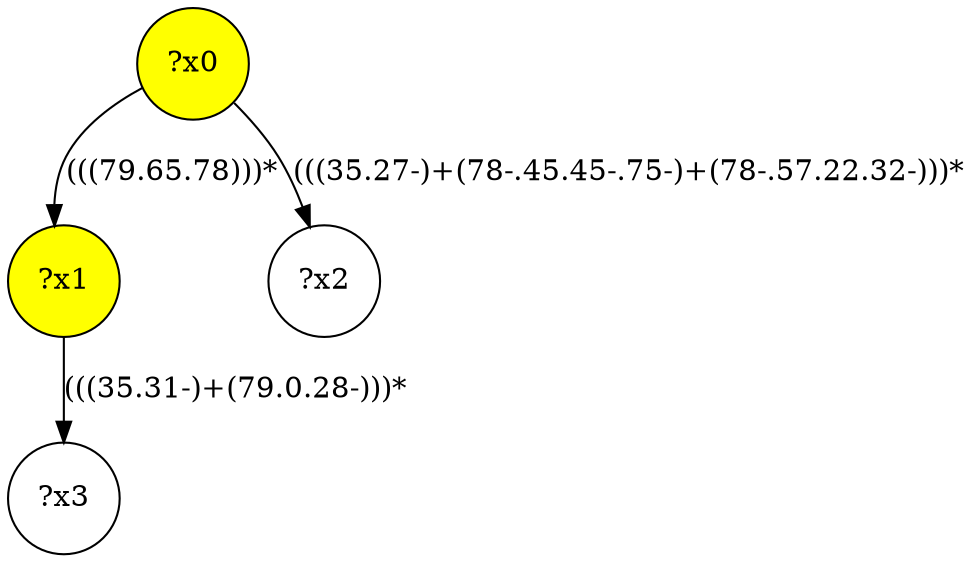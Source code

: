 digraph g {
	x0 [fillcolor="yellow", style="filled," shape=circle, label="?x0"];
	x1 [fillcolor="yellow", style="filled," shape=circle, label="?x1"];
	x0 -> x1 [label="(((79.65.78)))*"];
	x2 [shape=circle, label="?x2"];
	x0 -> x2 [label="(((35.27-)+(78-.45.45-.75-)+(78-.57.22.32-)))*"];
	x3 [shape=circle, label="?x3"];
	x1 -> x3 [label="(((35.31-)+(79.0.28-)))*"];
}

